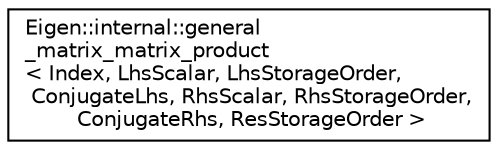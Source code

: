 digraph "Graphical Class Hierarchy"
{
  edge [fontname="Helvetica",fontsize="10",labelfontname="Helvetica",labelfontsize="10"];
  node [fontname="Helvetica",fontsize="10",shape=record];
  rankdir="LR";
  Node1 [label="Eigen::internal::general\l_matrix_matrix_product\l\< Index, LhsScalar, LhsStorageOrder,\l ConjugateLhs, RhsScalar, RhsStorageOrder,\l ConjugateRhs, ResStorageOrder \>",height=0.2,width=0.4,color="black", fillcolor="white", style="filled",URL="$struct_eigen_1_1internal_1_1general__matrix__matrix__product.html"];
}
